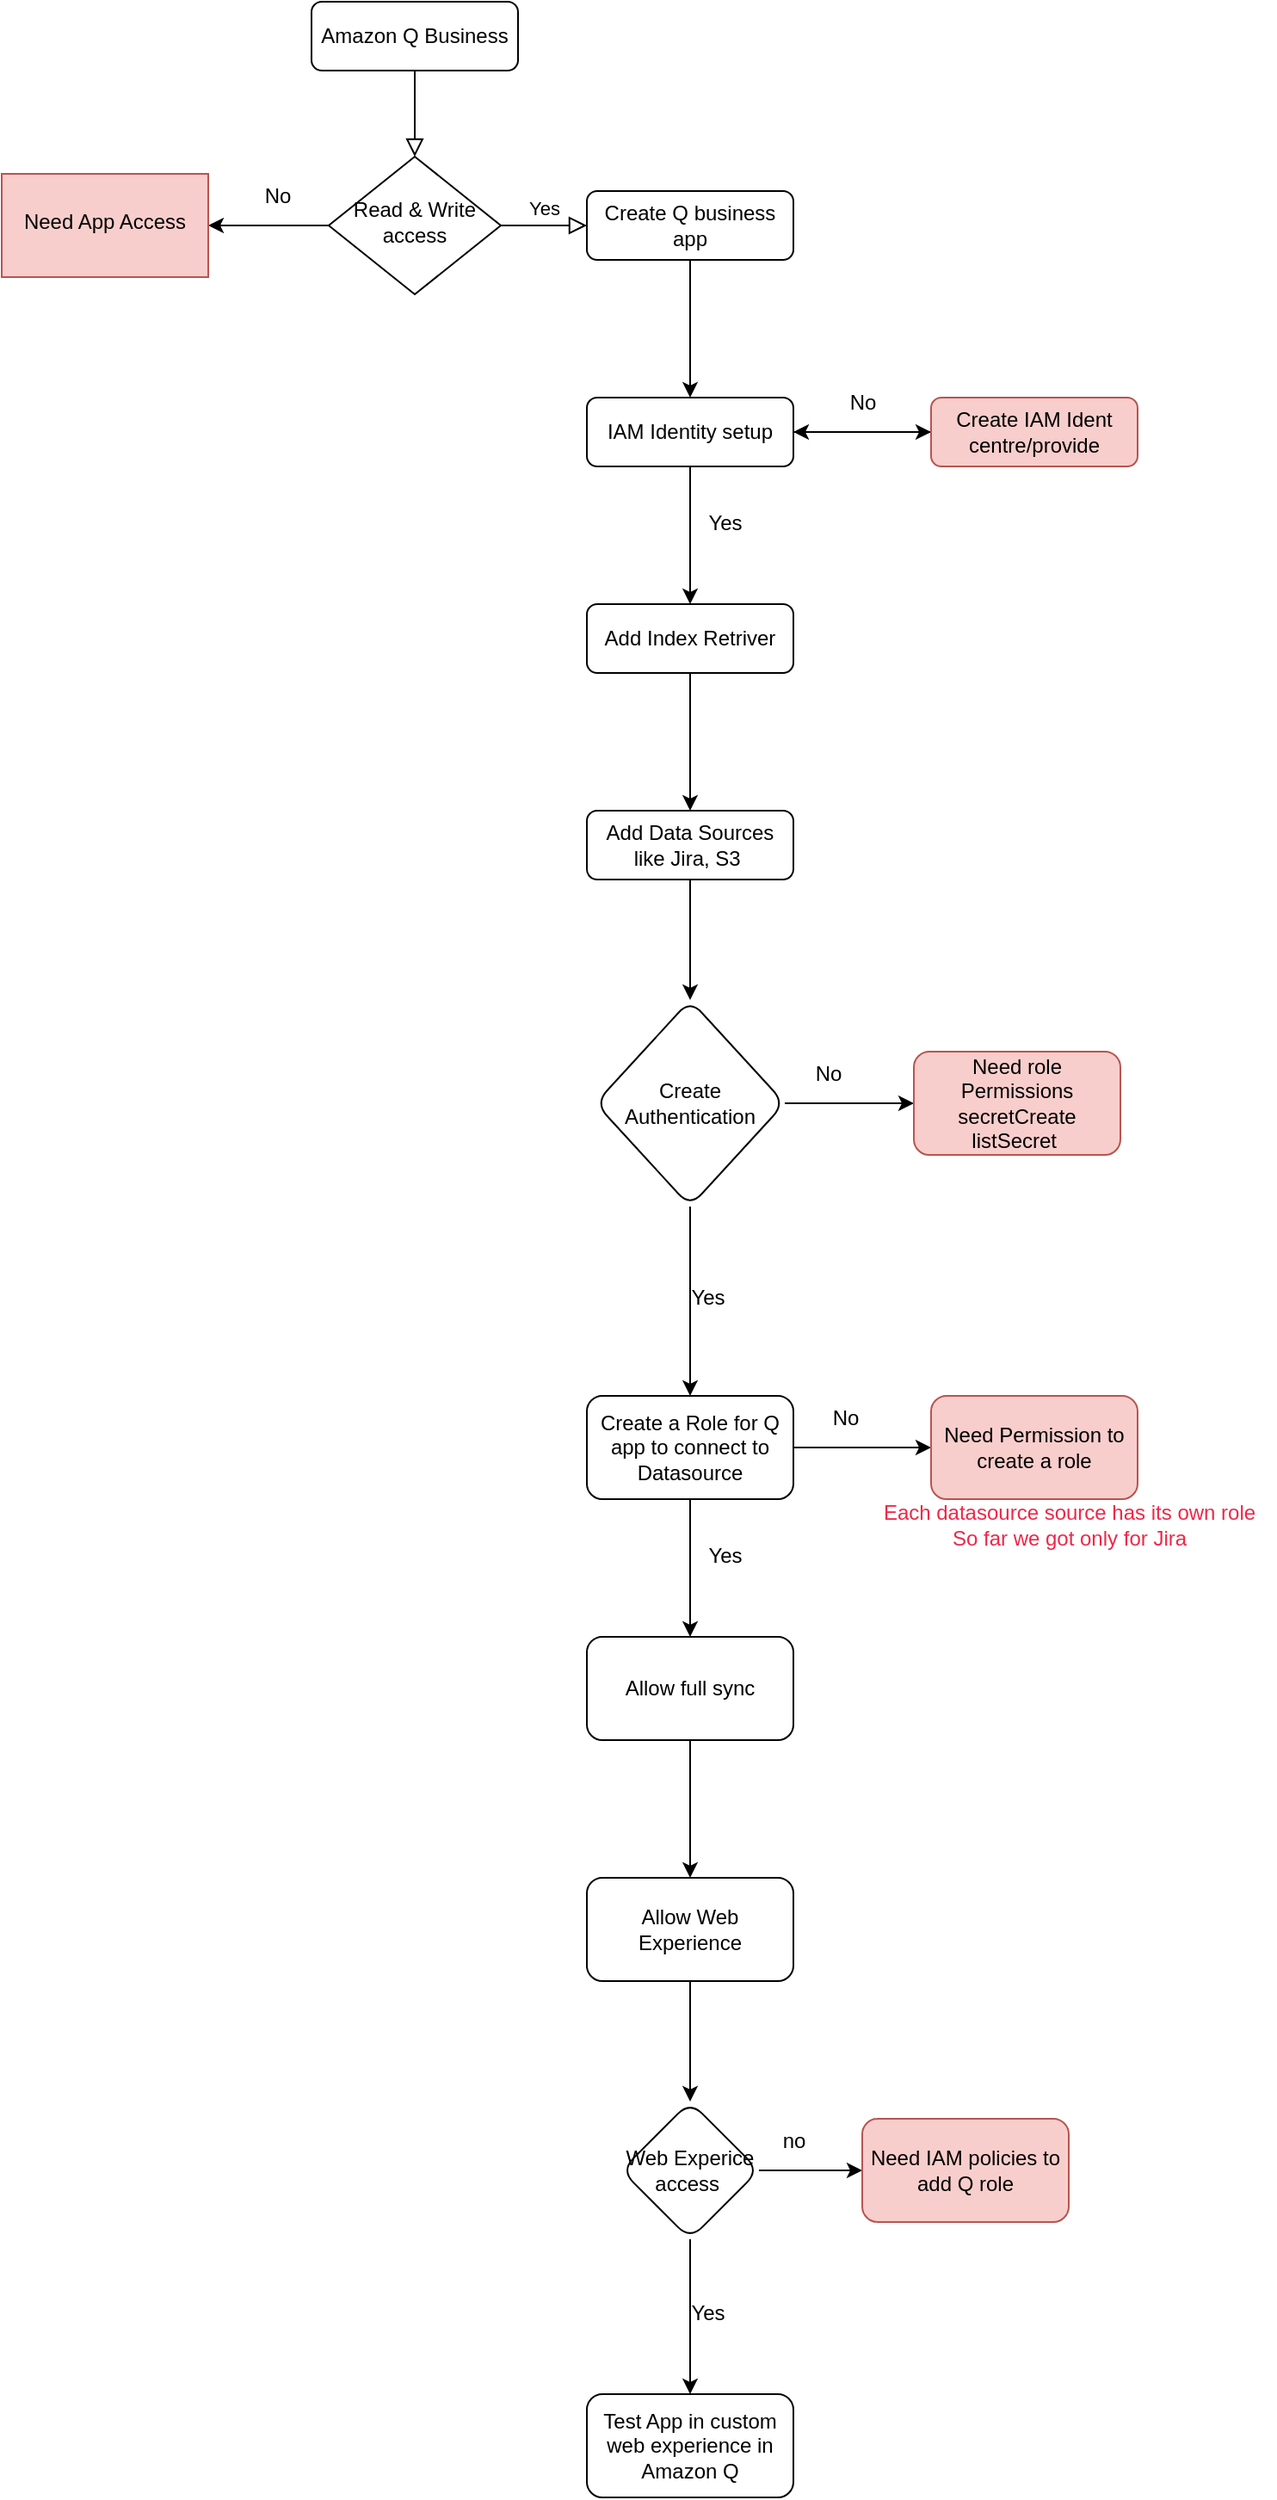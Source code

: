 <mxfile version="24.7.10">
  <diagram id="C5RBs43oDa-KdzZeNtuy" name="Page-1">
    <mxGraphModel dx="1752" dy="1029" grid="1" gridSize="10" guides="1" tooltips="1" connect="1" arrows="1" fold="1" page="1" pageScale="1" pageWidth="827" pageHeight="1169" math="0" shadow="0">
      <root>
        <mxCell id="WIyWlLk6GJQsqaUBKTNV-0" />
        <mxCell id="WIyWlLk6GJQsqaUBKTNV-1" parent="WIyWlLk6GJQsqaUBKTNV-0" />
        <mxCell id="WIyWlLk6GJQsqaUBKTNV-2" value="" style="rounded=0;html=1;jettySize=auto;orthogonalLoop=1;fontSize=11;endArrow=block;endFill=0;endSize=8;strokeWidth=1;shadow=0;labelBackgroundColor=none;edgeStyle=orthogonalEdgeStyle;" parent="WIyWlLk6GJQsqaUBKTNV-1" source="WIyWlLk6GJQsqaUBKTNV-3" target="WIyWlLk6GJQsqaUBKTNV-6" edge="1">
          <mxGeometry relative="1" as="geometry" />
        </mxCell>
        <mxCell id="WIyWlLk6GJQsqaUBKTNV-3" value="Amazon Q Business" style="rounded=1;whiteSpace=wrap;html=1;fontSize=12;glass=0;strokeWidth=1;shadow=0;" parent="WIyWlLk6GJQsqaUBKTNV-1" vertex="1">
          <mxGeometry x="320" y="30" width="120" height="40" as="geometry" />
        </mxCell>
        <mxCell id="WIyWlLk6GJQsqaUBKTNV-5" value="Yes" style="edgeStyle=orthogonalEdgeStyle;rounded=0;html=1;jettySize=auto;orthogonalLoop=1;fontSize=11;endArrow=block;endFill=0;endSize=8;strokeWidth=1;shadow=0;labelBackgroundColor=none;" parent="WIyWlLk6GJQsqaUBKTNV-1" source="WIyWlLk6GJQsqaUBKTNV-6" target="WIyWlLk6GJQsqaUBKTNV-7" edge="1">
          <mxGeometry y="10" relative="1" as="geometry">
            <mxPoint as="offset" />
          </mxGeometry>
        </mxCell>
        <mxCell id="SqwQ_3rMoiUMI7zxhMic-33" value="" style="edgeStyle=orthogonalEdgeStyle;rounded=0;orthogonalLoop=1;jettySize=auto;html=1;" edge="1" parent="WIyWlLk6GJQsqaUBKTNV-1" source="WIyWlLk6GJQsqaUBKTNV-6" target="SqwQ_3rMoiUMI7zxhMic-32">
          <mxGeometry relative="1" as="geometry" />
        </mxCell>
        <mxCell id="WIyWlLk6GJQsqaUBKTNV-6" value="Read &amp;amp; Write access" style="rhombus;whiteSpace=wrap;html=1;shadow=0;fontFamily=Helvetica;fontSize=12;align=center;strokeWidth=1;spacing=6;spacingTop=-4;" parent="WIyWlLk6GJQsqaUBKTNV-1" vertex="1">
          <mxGeometry x="330" y="120" width="100" height="80" as="geometry" />
        </mxCell>
        <mxCell id="SqwQ_3rMoiUMI7zxhMic-1" value="" style="edgeStyle=orthogonalEdgeStyle;rounded=0;orthogonalLoop=1;jettySize=auto;html=1;" edge="1" parent="WIyWlLk6GJQsqaUBKTNV-1" source="WIyWlLk6GJQsqaUBKTNV-7" target="SqwQ_3rMoiUMI7zxhMic-0">
          <mxGeometry relative="1" as="geometry" />
        </mxCell>
        <mxCell id="WIyWlLk6GJQsqaUBKTNV-7" value="Create Q business app" style="rounded=1;whiteSpace=wrap;html=1;fontSize=12;glass=0;strokeWidth=1;shadow=0;" parent="WIyWlLk6GJQsqaUBKTNV-1" vertex="1">
          <mxGeometry x="480" y="140" width="120" height="40" as="geometry" />
        </mxCell>
        <mxCell id="SqwQ_3rMoiUMI7zxhMic-3" value="" style="edgeStyle=orthogonalEdgeStyle;rounded=0;orthogonalLoop=1;jettySize=auto;html=1;" edge="1" parent="WIyWlLk6GJQsqaUBKTNV-1" source="SqwQ_3rMoiUMI7zxhMic-0" target="SqwQ_3rMoiUMI7zxhMic-2">
          <mxGeometry relative="1" as="geometry" />
        </mxCell>
        <mxCell id="SqwQ_3rMoiUMI7zxhMic-40" value="" style="edgeStyle=orthogonalEdgeStyle;rounded=0;orthogonalLoop=1;jettySize=auto;html=1;" edge="1" parent="WIyWlLk6GJQsqaUBKTNV-1" source="SqwQ_3rMoiUMI7zxhMic-0" target="SqwQ_3rMoiUMI7zxhMic-39">
          <mxGeometry relative="1" as="geometry" />
        </mxCell>
        <mxCell id="SqwQ_3rMoiUMI7zxhMic-0" value="IAM Identity setup" style="rounded=1;whiteSpace=wrap;html=1;fontSize=12;glass=0;strokeWidth=1;shadow=0;" vertex="1" parent="WIyWlLk6GJQsqaUBKTNV-1">
          <mxGeometry x="480" y="260" width="120" height="40" as="geometry" />
        </mxCell>
        <mxCell id="SqwQ_3rMoiUMI7zxhMic-5" value="" style="edgeStyle=orthogonalEdgeStyle;rounded=0;orthogonalLoop=1;jettySize=auto;html=1;" edge="1" parent="WIyWlLk6GJQsqaUBKTNV-1" source="SqwQ_3rMoiUMI7zxhMic-2" target="SqwQ_3rMoiUMI7zxhMic-4">
          <mxGeometry relative="1" as="geometry" />
        </mxCell>
        <mxCell id="SqwQ_3rMoiUMI7zxhMic-2" value="Add Index Retriver" style="rounded=1;whiteSpace=wrap;html=1;fontSize=12;glass=0;strokeWidth=1;shadow=0;" vertex="1" parent="WIyWlLk6GJQsqaUBKTNV-1">
          <mxGeometry x="480" y="380" width="120" height="40" as="geometry" />
        </mxCell>
        <mxCell id="SqwQ_3rMoiUMI7zxhMic-9" value="" style="edgeStyle=orthogonalEdgeStyle;rounded=0;orthogonalLoop=1;jettySize=auto;html=1;" edge="1" parent="WIyWlLk6GJQsqaUBKTNV-1" source="SqwQ_3rMoiUMI7zxhMic-4" target="SqwQ_3rMoiUMI7zxhMic-8">
          <mxGeometry relative="1" as="geometry" />
        </mxCell>
        <mxCell id="SqwQ_3rMoiUMI7zxhMic-4" value="Add Data Sources&lt;div&gt;like Jira, S3&amp;nbsp;&lt;/div&gt;" style="rounded=1;whiteSpace=wrap;html=1;fontSize=12;glass=0;strokeWidth=1;shadow=0;" vertex="1" parent="WIyWlLk6GJQsqaUBKTNV-1">
          <mxGeometry x="480" y="500" width="120" height="40" as="geometry" />
        </mxCell>
        <mxCell id="SqwQ_3rMoiUMI7zxhMic-11" value="" style="edgeStyle=orthogonalEdgeStyle;rounded=0;orthogonalLoop=1;jettySize=auto;html=1;" edge="1" parent="WIyWlLk6GJQsqaUBKTNV-1" source="SqwQ_3rMoiUMI7zxhMic-8" target="SqwQ_3rMoiUMI7zxhMic-10">
          <mxGeometry relative="1" as="geometry" />
        </mxCell>
        <mxCell id="SqwQ_3rMoiUMI7zxhMic-14" value="" style="edgeStyle=orthogonalEdgeStyle;rounded=0;orthogonalLoop=1;jettySize=auto;html=1;" edge="1" parent="WIyWlLk6GJQsqaUBKTNV-1" source="SqwQ_3rMoiUMI7zxhMic-8" target="SqwQ_3rMoiUMI7zxhMic-13">
          <mxGeometry relative="1" as="geometry" />
        </mxCell>
        <mxCell id="SqwQ_3rMoiUMI7zxhMic-8" value="Create Authentication" style="rhombus;whiteSpace=wrap;html=1;rounded=1;glass=0;strokeWidth=1;shadow=0;" vertex="1" parent="WIyWlLk6GJQsqaUBKTNV-1">
          <mxGeometry x="485" y="610" width="110" height="120" as="geometry" />
        </mxCell>
        <mxCell id="SqwQ_3rMoiUMI7zxhMic-10" value="Need role Permissions&lt;div&gt;&lt;span style=&quot;text-align: start; background-color: initial;&quot;&gt;secretCreate&lt;/span&gt;&lt;/div&gt;&lt;div&gt;listSecret&amp;nbsp;&lt;/div&gt;" style="whiteSpace=wrap;html=1;rounded=1;glass=0;strokeWidth=1;shadow=0;fillColor=#f8cecc;strokeColor=#b85450;" vertex="1" parent="WIyWlLk6GJQsqaUBKTNV-1">
          <mxGeometry x="670" y="640" width="120" height="60" as="geometry" />
        </mxCell>
        <mxCell id="SqwQ_3rMoiUMI7zxhMic-12" value="No" style="text;html=1;align=center;verticalAlign=middle;resizable=0;points=[];autosize=1;strokeColor=none;fillColor=none;" vertex="1" parent="WIyWlLk6GJQsqaUBKTNV-1">
          <mxGeometry x="600" y="638" width="40" height="30" as="geometry" />
        </mxCell>
        <mxCell id="SqwQ_3rMoiUMI7zxhMic-17" value="" style="edgeStyle=orthogonalEdgeStyle;rounded=0;orthogonalLoop=1;jettySize=auto;html=1;" edge="1" parent="WIyWlLk6GJQsqaUBKTNV-1" source="SqwQ_3rMoiUMI7zxhMic-13" target="SqwQ_3rMoiUMI7zxhMic-16">
          <mxGeometry relative="1" as="geometry" />
        </mxCell>
        <mxCell id="SqwQ_3rMoiUMI7zxhMic-36" value="" style="edgeStyle=orthogonalEdgeStyle;rounded=0;orthogonalLoop=1;jettySize=auto;html=1;" edge="1" parent="WIyWlLk6GJQsqaUBKTNV-1" source="SqwQ_3rMoiUMI7zxhMic-13" target="SqwQ_3rMoiUMI7zxhMic-35">
          <mxGeometry relative="1" as="geometry" />
        </mxCell>
        <mxCell id="SqwQ_3rMoiUMI7zxhMic-13" value="Create a Role for Q app to connect to Datasource" style="whiteSpace=wrap;html=1;rounded=1;glass=0;strokeWidth=1;shadow=0;" vertex="1" parent="WIyWlLk6GJQsqaUBKTNV-1">
          <mxGeometry x="480" y="840" width="120" height="60" as="geometry" />
        </mxCell>
        <mxCell id="SqwQ_3rMoiUMI7zxhMic-15" value="Yes" style="text;html=1;align=center;verticalAlign=middle;resizable=0;points=[];autosize=1;strokeColor=none;fillColor=none;" vertex="1" parent="WIyWlLk6GJQsqaUBKTNV-1">
          <mxGeometry x="530" y="768" width="40" height="30" as="geometry" />
        </mxCell>
        <mxCell id="SqwQ_3rMoiUMI7zxhMic-19" value="" style="edgeStyle=orthogonalEdgeStyle;rounded=0;orthogonalLoop=1;jettySize=auto;html=1;" edge="1" parent="WIyWlLk6GJQsqaUBKTNV-1" source="SqwQ_3rMoiUMI7zxhMic-16" target="SqwQ_3rMoiUMI7zxhMic-18">
          <mxGeometry relative="1" as="geometry" />
        </mxCell>
        <mxCell id="SqwQ_3rMoiUMI7zxhMic-16" value="Allow full sync" style="whiteSpace=wrap;html=1;rounded=1;glass=0;strokeWidth=1;shadow=0;" vertex="1" parent="WIyWlLk6GJQsqaUBKTNV-1">
          <mxGeometry x="480" y="980" width="120" height="60" as="geometry" />
        </mxCell>
        <mxCell id="SqwQ_3rMoiUMI7zxhMic-23" value="" style="edgeStyle=orthogonalEdgeStyle;rounded=0;orthogonalLoop=1;jettySize=auto;html=1;" edge="1" parent="WIyWlLk6GJQsqaUBKTNV-1" source="SqwQ_3rMoiUMI7zxhMic-18" target="SqwQ_3rMoiUMI7zxhMic-22">
          <mxGeometry relative="1" as="geometry" />
        </mxCell>
        <mxCell id="SqwQ_3rMoiUMI7zxhMic-18" value="Allow Web Experience" style="whiteSpace=wrap;html=1;rounded=1;glass=0;strokeWidth=1;shadow=0;" vertex="1" parent="WIyWlLk6GJQsqaUBKTNV-1">
          <mxGeometry x="480" y="1120" width="120" height="60" as="geometry" />
        </mxCell>
        <mxCell id="SqwQ_3rMoiUMI7zxhMic-27" value="" style="edgeStyle=orthogonalEdgeStyle;rounded=0;orthogonalLoop=1;jettySize=auto;html=1;" edge="1" parent="WIyWlLk6GJQsqaUBKTNV-1" source="SqwQ_3rMoiUMI7zxhMic-22" target="SqwQ_3rMoiUMI7zxhMic-26">
          <mxGeometry relative="1" as="geometry" />
        </mxCell>
        <mxCell id="SqwQ_3rMoiUMI7zxhMic-29" value="" style="edgeStyle=orthogonalEdgeStyle;rounded=0;orthogonalLoop=1;jettySize=auto;html=1;" edge="1" parent="WIyWlLk6GJQsqaUBKTNV-1" source="SqwQ_3rMoiUMI7zxhMic-22" target="SqwQ_3rMoiUMI7zxhMic-28">
          <mxGeometry relative="1" as="geometry" />
        </mxCell>
        <mxCell id="SqwQ_3rMoiUMI7zxhMic-22" value="Web Experice access&amp;nbsp;" style="rhombus;whiteSpace=wrap;html=1;rounded=1;glass=0;strokeWidth=1;shadow=0;" vertex="1" parent="WIyWlLk6GJQsqaUBKTNV-1">
          <mxGeometry x="500" y="1250" width="80" height="80" as="geometry" />
        </mxCell>
        <mxCell id="SqwQ_3rMoiUMI7zxhMic-26" value="Need IAM policies to add Q role" style="whiteSpace=wrap;html=1;rounded=1;glass=0;strokeWidth=1;shadow=0;fillColor=#f8cecc;strokeColor=#b85450;" vertex="1" parent="WIyWlLk6GJQsqaUBKTNV-1">
          <mxGeometry x="640" y="1260" width="120" height="60" as="geometry" />
        </mxCell>
        <mxCell id="SqwQ_3rMoiUMI7zxhMic-28" value="Test App in custom web experience in Amazon Q" style="whiteSpace=wrap;html=1;rounded=1;glass=0;strokeWidth=1;shadow=0;" vertex="1" parent="WIyWlLk6GJQsqaUBKTNV-1">
          <mxGeometry x="480" y="1420" width="120" height="60" as="geometry" />
        </mxCell>
        <mxCell id="SqwQ_3rMoiUMI7zxhMic-30" value="no" style="text;html=1;align=center;verticalAlign=middle;resizable=0;points=[];autosize=1;strokeColor=none;fillColor=none;" vertex="1" parent="WIyWlLk6GJQsqaUBKTNV-1">
          <mxGeometry x="580" y="1258" width="40" height="30" as="geometry" />
        </mxCell>
        <mxCell id="SqwQ_3rMoiUMI7zxhMic-31" value="Yes" style="text;html=1;align=center;verticalAlign=middle;resizable=0;points=[];autosize=1;strokeColor=none;fillColor=none;" vertex="1" parent="WIyWlLk6GJQsqaUBKTNV-1">
          <mxGeometry x="530" y="1358" width="40" height="30" as="geometry" />
        </mxCell>
        <mxCell id="SqwQ_3rMoiUMI7zxhMic-32" value="Need App Access" style="whiteSpace=wrap;html=1;shadow=0;strokeWidth=1;spacing=6;spacingTop=-4;fillColor=#f8cecc;strokeColor=#b85450;" vertex="1" parent="WIyWlLk6GJQsqaUBKTNV-1">
          <mxGeometry x="140" y="130" width="120" height="60" as="geometry" />
        </mxCell>
        <mxCell id="SqwQ_3rMoiUMI7zxhMic-34" value="No" style="text;html=1;align=center;verticalAlign=middle;resizable=0;points=[];autosize=1;strokeColor=none;fillColor=none;" vertex="1" parent="WIyWlLk6GJQsqaUBKTNV-1">
          <mxGeometry x="280" y="128" width="40" height="30" as="geometry" />
        </mxCell>
        <mxCell id="SqwQ_3rMoiUMI7zxhMic-35" value="Need Permission to create a role" style="whiteSpace=wrap;html=1;rounded=1;glass=0;strokeWidth=1;shadow=0;fillColor=#f8cecc;strokeColor=#b85450;" vertex="1" parent="WIyWlLk6GJQsqaUBKTNV-1">
          <mxGeometry x="680" y="840" width="120" height="60" as="geometry" />
        </mxCell>
        <mxCell id="SqwQ_3rMoiUMI7zxhMic-37" value="No" style="text;html=1;align=center;verticalAlign=middle;resizable=0;points=[];autosize=1;strokeColor=none;fillColor=none;" vertex="1" parent="WIyWlLk6GJQsqaUBKTNV-1">
          <mxGeometry x="610" y="838" width="40" height="30" as="geometry" />
        </mxCell>
        <mxCell id="SqwQ_3rMoiUMI7zxhMic-38" value="Yes" style="text;html=1;align=center;verticalAlign=middle;resizable=0;points=[];autosize=1;strokeColor=none;fillColor=none;" vertex="1" parent="WIyWlLk6GJQsqaUBKTNV-1">
          <mxGeometry x="540" y="918" width="40" height="30" as="geometry" />
        </mxCell>
        <mxCell id="SqwQ_3rMoiUMI7zxhMic-41" value="" style="edgeStyle=orthogonalEdgeStyle;rounded=0;orthogonalLoop=1;jettySize=auto;html=1;" edge="1" parent="WIyWlLk6GJQsqaUBKTNV-1" source="SqwQ_3rMoiUMI7zxhMic-39" target="SqwQ_3rMoiUMI7zxhMic-0">
          <mxGeometry relative="1" as="geometry" />
        </mxCell>
        <mxCell id="SqwQ_3rMoiUMI7zxhMic-39" value="Create IAM Ident centre/provide" style="rounded=1;whiteSpace=wrap;html=1;fontSize=12;glass=0;strokeWidth=1;shadow=0;fillColor=#f8cecc;strokeColor=#b85450;" vertex="1" parent="WIyWlLk6GJQsqaUBKTNV-1">
          <mxGeometry x="680" y="260" width="120" height="40" as="geometry" />
        </mxCell>
        <mxCell id="SqwQ_3rMoiUMI7zxhMic-42" value="No" style="text;html=1;align=center;verticalAlign=middle;resizable=0;points=[];autosize=1;strokeColor=none;fillColor=none;" vertex="1" parent="WIyWlLk6GJQsqaUBKTNV-1">
          <mxGeometry x="620" y="248" width="40" height="30" as="geometry" />
        </mxCell>
        <mxCell id="SqwQ_3rMoiUMI7zxhMic-43" value="Yes" style="text;html=1;align=center;verticalAlign=middle;resizable=0;points=[];autosize=1;strokeColor=none;fillColor=none;" vertex="1" parent="WIyWlLk6GJQsqaUBKTNV-1">
          <mxGeometry x="540" y="318" width="40" height="30" as="geometry" />
        </mxCell>
        <mxCell id="SqwQ_3rMoiUMI7zxhMic-44" value="&lt;font color=&quot;#f02748&quot;&gt;Each datasource source has its own role&lt;/font&gt;&lt;div&gt;&lt;font color=&quot;#f02748&quot;&gt;So far we got only for Jira&lt;/font&gt;&lt;/div&gt;" style="text;html=1;align=center;verticalAlign=middle;resizable=0;points=[];autosize=1;strokeColor=none;fillColor=none;" vertex="1" parent="WIyWlLk6GJQsqaUBKTNV-1">
          <mxGeometry x="640" y="895" width="240" height="40" as="geometry" />
        </mxCell>
      </root>
    </mxGraphModel>
  </diagram>
</mxfile>
